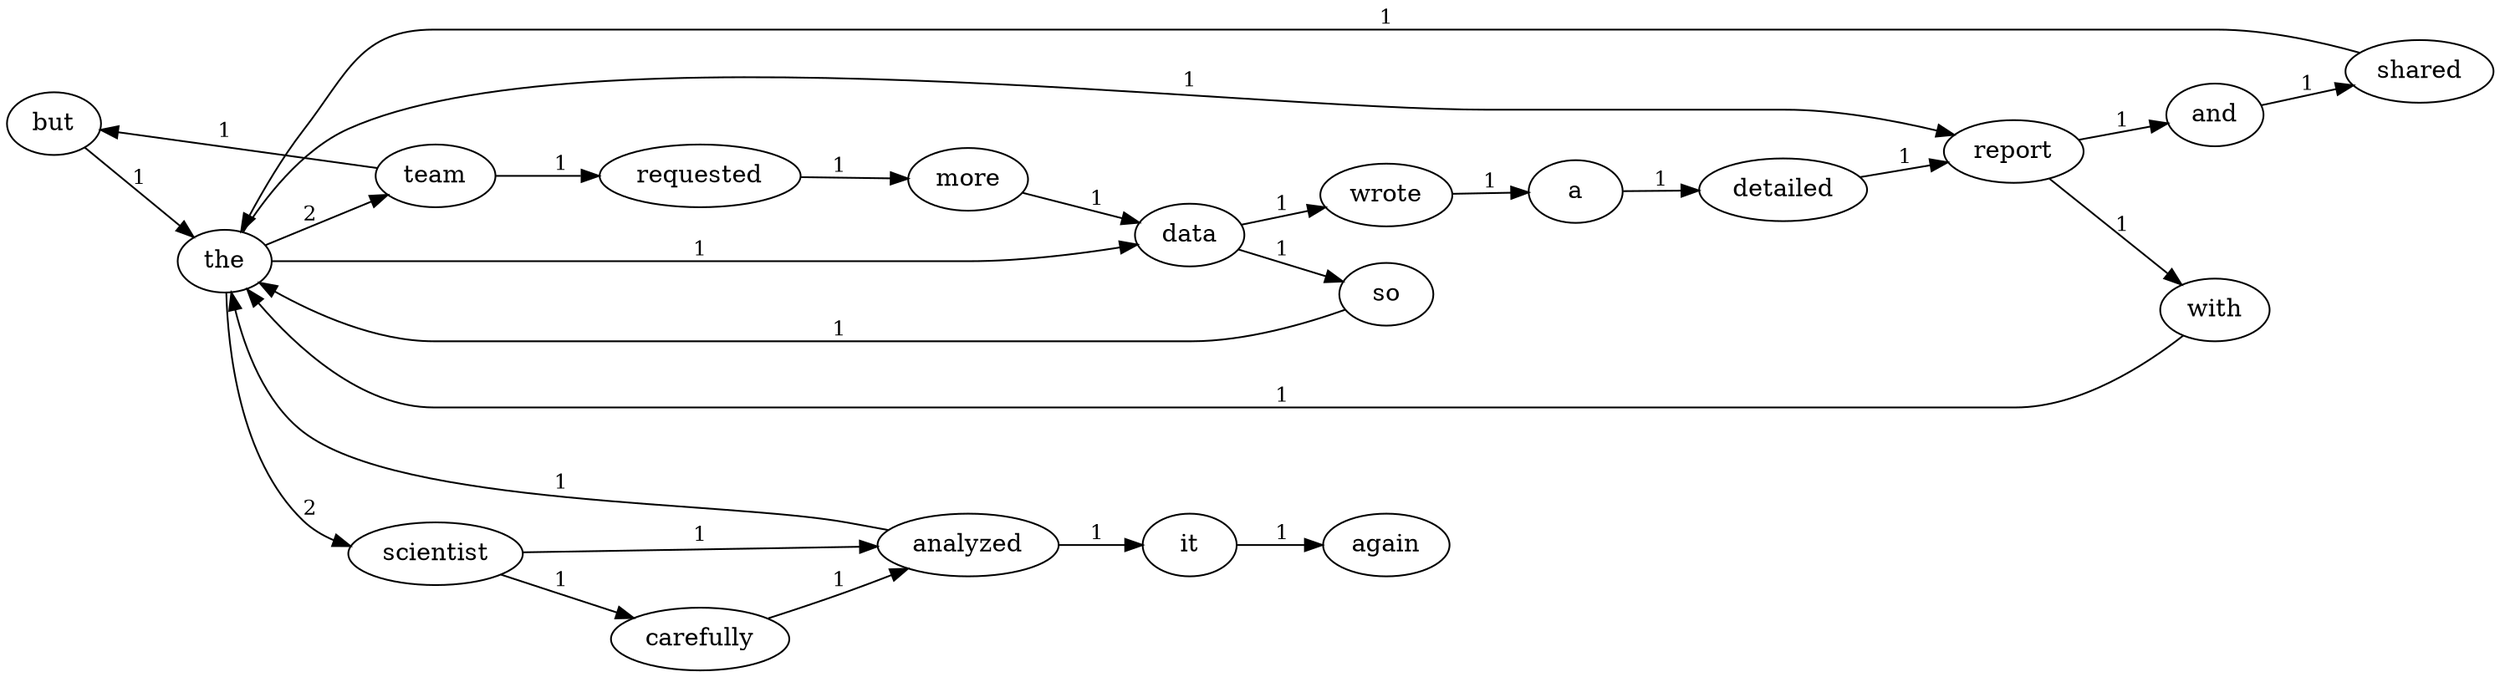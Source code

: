 digraph DirectedGraph {
    rankdir=LR;
    node [shape=ellipse, style=filled, fillcolor=white];
    edge [fontsize=12];

    "but";
    "a";
    "shared";
    "data";
    "carefully";
    "scientist";
    "more";
    "wrote";
    "again";
    "analyzed";
    "team";
    "it";
    "the";
    "with";
    "requested";
    "detailed";
    "and";
    "report";
    "so";

    "but" -> "the" [label="1"];
    "shared" -> "the" [label="1"];
    "a" -> "detailed" [label="1"];
    "data" -> "wrote" [label="1"];
    "data" -> "so" [label="1"];
    "carefully" -> "analyzed" [label="1"];
    "more" -> "data" [label="1"];
    "scientist" -> "carefully" [label="1"];
    "scientist" -> "analyzed" [label="1"];
    "wrote" -> "a" [label="1"];
    "analyzed" -> "the" [label="1"];
    "analyzed" -> "it" [label="1"];
    "it" -> "again" [label="1"];
    "team" -> "but" [label="1"];
    "team" -> "requested" [label="1"];
    "the" -> "data" [label="1"];
    "the" -> "scientist" [label="2"];
    "the" -> "report" [label="1"];
    "the" -> "team" [label="2"];
    "with" -> "the" [label="1"];
    "requested" -> "more" [label="1"];
    "detailed" -> "report" [label="1"];
    "and" -> "shared" [label="1"];
    "report" -> "with" [label="1"];
    "report" -> "and" [label="1"];
    "so" -> "the" [label="1"];
}
